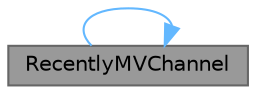 digraph "RecentlyMVChannel"
{
 // LATEX_PDF_SIZE
  bgcolor="transparent";
  edge [fontname=Helvetica,fontsize=10,labelfontname=Helvetica,labelfontsize=10];
  node [fontname=Helvetica,fontsize=10,shape=box,height=0.2,width=0.4];
  rankdir="RL";
  Node1 [id="Node000001",label="RecentlyMVChannel",height=0.2,width=0.4,color="gray40", fillcolor="grey60", style="filled", fontcolor="black",tooltip="构造函数，初始化最近MV频道界面"];
  Node1 -> Node1 [id="edge1_Node000001_Node000001",dir="back",color="steelblue1",style="solid",tooltip=" "];
}

